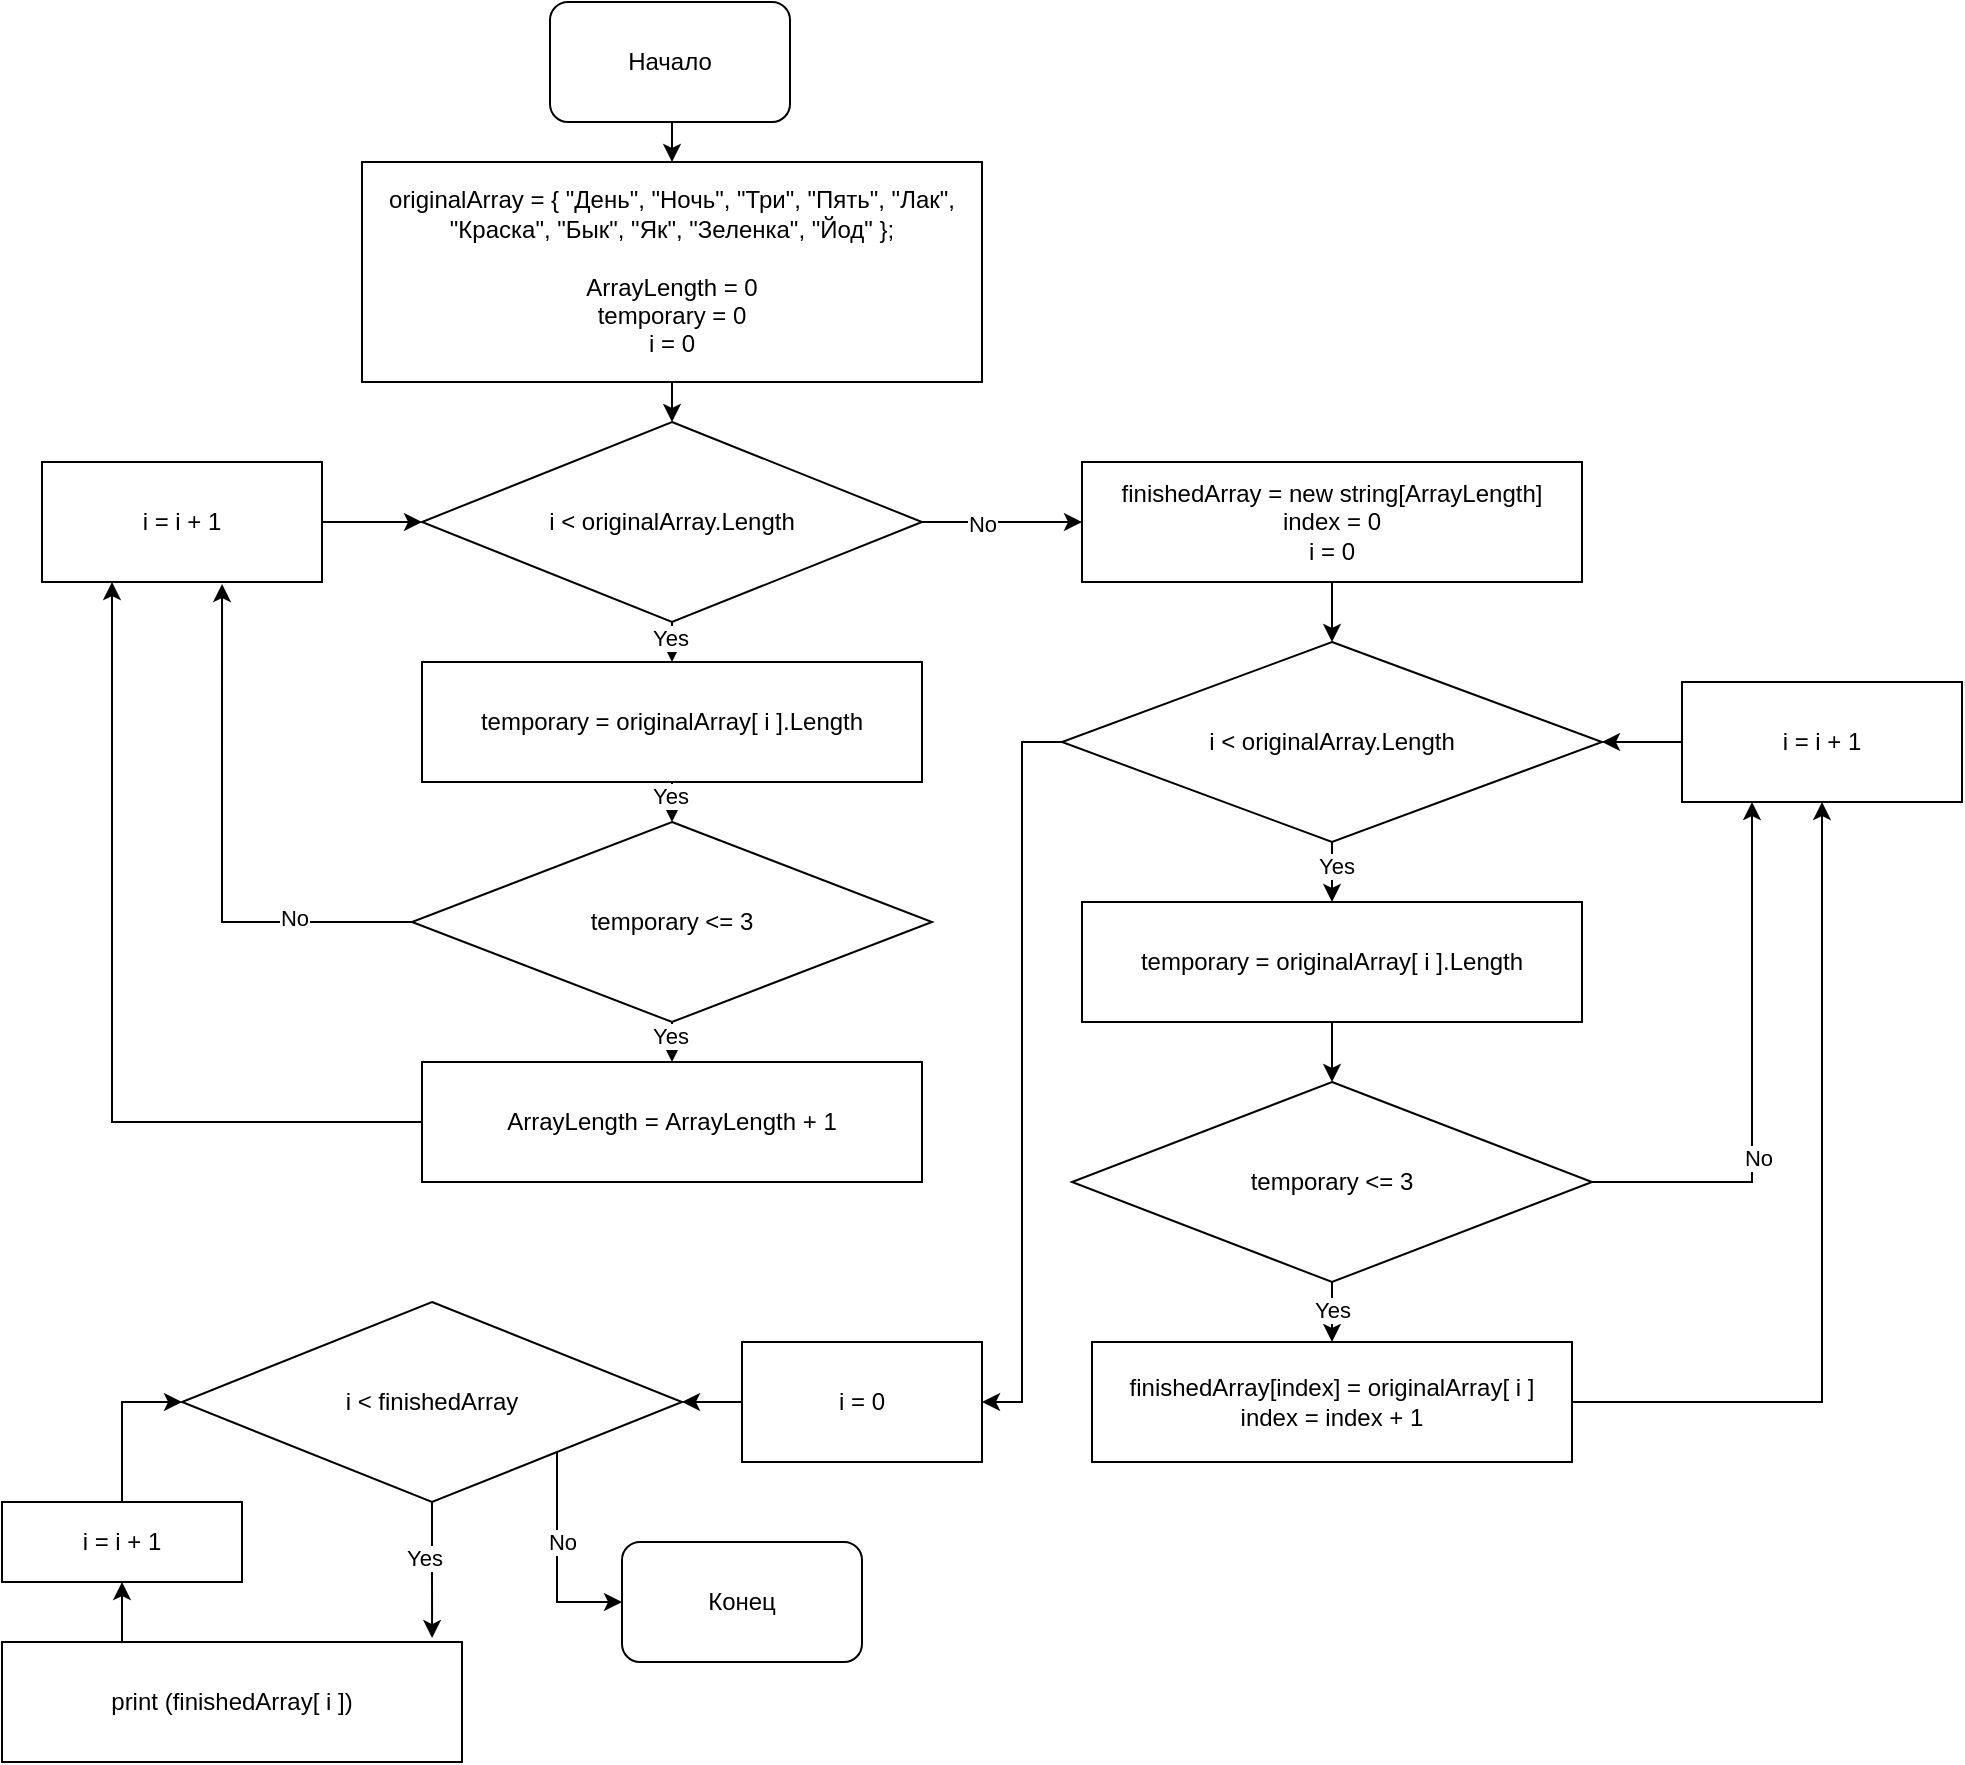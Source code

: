 <mxfile version="21.6.5" type="device">
  <diagram name="Страница 1" id="H8o3sT71bYcOFHJpAoUS">
    <mxGraphModel dx="1126" dy="719" grid="1" gridSize="10" guides="1" tooltips="1" connect="1" arrows="1" fold="1" page="1" pageScale="1" pageWidth="827" pageHeight="1169" math="0" shadow="0">
      <root>
        <mxCell id="0" />
        <mxCell id="1" parent="0" />
        <mxCell id="VbY37NII3IDqUdcZhNsP-4" style="edgeStyle=orthogonalEdgeStyle;rounded=0;orthogonalLoop=1;jettySize=auto;html=1;exitX=0.5;exitY=1;exitDx=0;exitDy=0;entryX=0.5;entryY=0;entryDx=0;entryDy=0;" parent="1" source="X1NGosuQr4oLsFRzas8Q-5" target="VbY37NII3IDqUdcZhNsP-1" edge="1">
          <mxGeometry relative="1" as="geometry" />
        </mxCell>
        <mxCell id="X1NGosuQr4oLsFRzas8Q-5" value="originalArray = { &quot;День&quot;, &quot;Ночь&quot;, &quot;Три&quot;, &quot;Пять&quot;, &quot;Лак&quot;, &quot;Краска&quot;, &quot;Бык&quot;, &quot;Як&quot;, &quot;Зеленка&quot;, &quot;Йод&quot; };&lt;br&gt;&lt;br&gt;ArrayLength = 0&lt;br&gt;temporary = 0&lt;br&gt;i = 0" style="rounded=0;whiteSpace=wrap;html=1;" parent="1" vertex="1">
          <mxGeometry x="200" y="90" width="310" height="110" as="geometry" />
        </mxCell>
        <mxCell id="5gluB8Lm6YsT1ejz7x0Q-4" style="edgeStyle=orthogonalEdgeStyle;rounded=0;orthogonalLoop=1;jettySize=auto;html=1;exitX=1;exitY=0.5;exitDx=0;exitDy=0;entryX=0;entryY=0.5;entryDx=0;entryDy=0;" parent="1" source="X1NGosuQr4oLsFRzas8Q-11" target="VbY37NII3IDqUdcZhNsP-1" edge="1">
          <mxGeometry relative="1" as="geometry" />
        </mxCell>
        <mxCell id="X1NGosuQr4oLsFRzas8Q-11" value="i = i + 1" style="rounded=0;whiteSpace=wrap;html=1;" parent="1" vertex="1">
          <mxGeometry x="40" y="240" width="140" height="60" as="geometry" />
        </mxCell>
        <mxCell id="VbY37NII3IDqUdcZhNsP-6" style="edgeStyle=orthogonalEdgeStyle;rounded=0;orthogonalLoop=1;jettySize=auto;html=1;exitX=0.5;exitY=1;exitDx=0;exitDy=0;entryX=0.5;entryY=0;entryDx=0;entryDy=0;" parent="1" source="VbY37NII3IDqUdcZhNsP-1" target="VbY37NII3IDqUdcZhNsP-8" edge="1">
          <mxGeometry relative="1" as="geometry">
            <mxPoint x="355" y="360" as="targetPoint" />
          </mxGeometry>
        </mxCell>
        <mxCell id="VbY37NII3IDqUdcZhNsP-7" value="Yes" style="edgeLabel;html=1;align=center;verticalAlign=middle;resizable=0;points=[];" parent="VbY37NII3IDqUdcZhNsP-6" vertex="1" connectable="0">
          <mxGeometry x="-0.2" y="-1" relative="1" as="geometry">
            <mxPoint as="offset" />
          </mxGeometry>
        </mxCell>
        <mxCell id="5gluB8Lm6YsT1ejz7x0Q-6" style="edgeStyle=orthogonalEdgeStyle;rounded=0;orthogonalLoop=1;jettySize=auto;html=1;exitX=1;exitY=0.5;exitDx=0;exitDy=0;entryX=0;entryY=0.5;entryDx=0;entryDy=0;" parent="1" source="VbY37NII3IDqUdcZhNsP-1" target="5gluB8Lm6YsT1ejz7x0Q-5" edge="1">
          <mxGeometry relative="1" as="geometry" />
        </mxCell>
        <mxCell id="5gluB8Lm6YsT1ejz7x0Q-7" value="No" style="edgeLabel;html=1;align=center;verticalAlign=middle;resizable=0;points=[];" parent="5gluB8Lm6YsT1ejz7x0Q-6" vertex="1" connectable="0">
          <mxGeometry x="-0.267" y="-1" relative="1" as="geometry">
            <mxPoint as="offset" />
          </mxGeometry>
        </mxCell>
        <mxCell id="VbY37NII3IDqUdcZhNsP-1" value="i &amp;lt; originalArray.Length" style="rhombus;whiteSpace=wrap;html=1;" parent="1" vertex="1">
          <mxGeometry x="230" y="220" width="250" height="100" as="geometry" />
        </mxCell>
        <mxCell id="VbY37NII3IDqUdcZhNsP-10" style="edgeStyle=orthogonalEdgeStyle;rounded=0;orthogonalLoop=1;jettySize=auto;html=1;exitX=0.5;exitY=1;exitDx=0;exitDy=0;entryX=0.5;entryY=0;entryDx=0;entryDy=0;" parent="1" source="VbY37NII3IDqUdcZhNsP-8" target="VbY37NII3IDqUdcZhNsP-9" edge="1">
          <mxGeometry relative="1" as="geometry" />
        </mxCell>
        <mxCell id="VbY37NII3IDqUdcZhNsP-11" value="Yes" style="edgeLabel;html=1;align=center;verticalAlign=middle;resizable=0;points=[];" parent="VbY37NII3IDqUdcZhNsP-10" vertex="1" connectable="0">
          <mxGeometry x="-0.3" y="-1" relative="1" as="geometry">
            <mxPoint as="offset" />
          </mxGeometry>
        </mxCell>
        <mxCell id="VbY37NII3IDqUdcZhNsP-8" value="temporary = originalArray[ i ].Length" style="rounded=0;whiteSpace=wrap;html=1;" parent="1" vertex="1">
          <mxGeometry x="230" y="340" width="250" height="60" as="geometry" />
        </mxCell>
        <mxCell id="VbY37NII3IDqUdcZhNsP-13" style="edgeStyle=orthogonalEdgeStyle;rounded=0;orthogonalLoop=1;jettySize=auto;html=1;exitX=0.5;exitY=1;exitDx=0;exitDy=0;entryX=0.5;entryY=0;entryDx=0;entryDy=0;" parent="1" source="VbY37NII3IDqUdcZhNsP-9" target="VbY37NII3IDqUdcZhNsP-12" edge="1">
          <mxGeometry relative="1" as="geometry" />
        </mxCell>
        <mxCell id="VbY37NII3IDqUdcZhNsP-14" value="Yes" style="edgeLabel;html=1;align=center;verticalAlign=middle;resizable=0;points=[];" parent="VbY37NII3IDqUdcZhNsP-13" vertex="1" connectable="0">
          <mxGeometry x="-0.314" y="-1" relative="1" as="geometry">
            <mxPoint as="offset" />
          </mxGeometry>
        </mxCell>
        <mxCell id="5gluB8Lm6YsT1ejz7x0Q-2" style="edgeStyle=orthogonalEdgeStyle;rounded=0;orthogonalLoop=1;jettySize=auto;html=1;exitX=0;exitY=0.5;exitDx=0;exitDy=0;entryX=0.643;entryY=1.017;entryDx=0;entryDy=0;entryPerimeter=0;" parent="1" source="VbY37NII3IDqUdcZhNsP-9" target="X1NGosuQr4oLsFRzas8Q-11" edge="1">
          <mxGeometry relative="1" as="geometry" />
        </mxCell>
        <mxCell id="5gluB8Lm6YsT1ejz7x0Q-3" value="No" style="edgeLabel;html=1;align=center;verticalAlign=middle;resizable=0;points=[];" parent="5gluB8Lm6YsT1ejz7x0Q-2" vertex="1" connectable="0">
          <mxGeometry x="-0.553" y="-2" relative="1" as="geometry">
            <mxPoint as="offset" />
          </mxGeometry>
        </mxCell>
        <mxCell id="VbY37NII3IDqUdcZhNsP-9" value="temporary &amp;lt;= 3" style="rhombus;whiteSpace=wrap;html=1;" parent="1" vertex="1">
          <mxGeometry x="225" y="420" width="260" height="100" as="geometry" />
        </mxCell>
        <mxCell id="5gluB8Lm6YsT1ejz7x0Q-1" style="edgeStyle=orthogonalEdgeStyle;rounded=0;orthogonalLoop=1;jettySize=auto;html=1;exitX=0;exitY=0.5;exitDx=0;exitDy=0;entryX=0.25;entryY=1;entryDx=0;entryDy=0;" parent="1" source="VbY37NII3IDqUdcZhNsP-12" target="X1NGosuQr4oLsFRzas8Q-11" edge="1">
          <mxGeometry relative="1" as="geometry" />
        </mxCell>
        <mxCell id="VbY37NII3IDqUdcZhNsP-12" value="ArrayLength =&amp;nbsp;ArrayLength + 1" style="rounded=0;whiteSpace=wrap;html=1;" parent="1" vertex="1">
          <mxGeometry x="230" y="540" width="250" height="60" as="geometry" />
        </mxCell>
        <mxCell id="5gluB8Lm6YsT1ejz7x0Q-11" style="edgeStyle=orthogonalEdgeStyle;rounded=0;orthogonalLoop=1;jettySize=auto;html=1;exitX=0.5;exitY=1;exitDx=0;exitDy=0;entryX=0.5;entryY=0;entryDx=0;entryDy=0;" parent="1" source="5gluB8Lm6YsT1ejz7x0Q-5" target="5gluB8Lm6YsT1ejz7x0Q-10" edge="1">
          <mxGeometry relative="1" as="geometry" />
        </mxCell>
        <mxCell id="5gluB8Lm6YsT1ejz7x0Q-5" value="finishedArray = new string[ArrayLength]&lt;br&gt;index = 0&lt;br&gt;i = 0" style="rounded=0;whiteSpace=wrap;html=1;" parent="1" vertex="1">
          <mxGeometry x="560" y="240" width="250" height="60" as="geometry" />
        </mxCell>
        <mxCell id="5gluB8Lm6YsT1ejz7x0Q-13" style="edgeStyle=orthogonalEdgeStyle;rounded=0;orthogonalLoop=1;jettySize=auto;html=1;exitX=0.5;exitY=1;exitDx=0;exitDy=0;entryX=0.5;entryY=0;entryDx=0;entryDy=0;" parent="1" source="5gluB8Lm6YsT1ejz7x0Q-10" target="5gluB8Lm6YsT1ejz7x0Q-12" edge="1">
          <mxGeometry relative="1" as="geometry" />
        </mxCell>
        <mxCell id="5gluB8Lm6YsT1ejz7x0Q-33" value="Yes" style="edgeLabel;html=1;align=center;verticalAlign=middle;resizable=0;points=[];" parent="5gluB8Lm6YsT1ejz7x0Q-13" vertex="1" connectable="0">
          <mxGeometry x="-0.2" y="2" relative="1" as="geometry">
            <mxPoint as="offset" />
          </mxGeometry>
        </mxCell>
        <mxCell id="5gluB8Lm6YsT1ejz7x0Q-39" style="edgeStyle=orthogonalEdgeStyle;rounded=0;orthogonalLoop=1;jettySize=auto;html=1;exitX=0;exitY=0.5;exitDx=0;exitDy=0;entryX=1;entryY=0.5;entryDx=0;entryDy=0;" parent="1" source="5gluB8Lm6YsT1ejz7x0Q-10" target="5gluB8Lm6YsT1ejz7x0Q-38" edge="1">
          <mxGeometry relative="1" as="geometry" />
        </mxCell>
        <mxCell id="5gluB8Lm6YsT1ejz7x0Q-10" value="i &amp;lt; originalArray.Length" style="rhombus;whiteSpace=wrap;html=1;" parent="1" vertex="1">
          <mxGeometry x="550" y="330" width="270" height="100" as="geometry" />
        </mxCell>
        <mxCell id="5gluB8Lm6YsT1ejz7x0Q-19" style="edgeStyle=orthogonalEdgeStyle;rounded=0;orthogonalLoop=1;jettySize=auto;html=1;exitX=0.5;exitY=1;exitDx=0;exitDy=0;entryX=0.5;entryY=0;entryDx=0;entryDy=0;" parent="1" source="5gluB8Lm6YsT1ejz7x0Q-12" target="5gluB8Lm6YsT1ejz7x0Q-17" edge="1">
          <mxGeometry relative="1" as="geometry" />
        </mxCell>
        <mxCell id="5gluB8Lm6YsT1ejz7x0Q-12" value="temporary = originalArray[ i ].Length" style="rounded=0;whiteSpace=wrap;html=1;" parent="1" vertex="1">
          <mxGeometry x="560" y="460" width="250" height="60" as="geometry" />
        </mxCell>
        <mxCell id="5gluB8Lm6YsT1ejz7x0Q-22" style="edgeStyle=orthogonalEdgeStyle;rounded=0;orthogonalLoop=1;jettySize=auto;html=1;exitX=0.5;exitY=1;exitDx=0;exitDy=0;entryX=0.5;entryY=0;entryDx=0;entryDy=0;" parent="1" source="5gluB8Lm6YsT1ejz7x0Q-17" target="5gluB8Lm6YsT1ejz7x0Q-20" edge="1">
          <mxGeometry relative="1" as="geometry" />
        </mxCell>
        <mxCell id="5gluB8Lm6YsT1ejz7x0Q-23" value="Yes" style="edgeLabel;html=1;align=center;verticalAlign=middle;resizable=0;points=[];" parent="5gluB8Lm6YsT1ejz7x0Q-22" vertex="1" connectable="0">
          <mxGeometry x="-0.067" relative="1" as="geometry">
            <mxPoint as="offset" />
          </mxGeometry>
        </mxCell>
        <mxCell id="5gluB8Lm6YsT1ejz7x0Q-29" style="edgeStyle=orthogonalEdgeStyle;rounded=0;orthogonalLoop=1;jettySize=auto;html=1;exitX=1;exitY=0.5;exitDx=0;exitDy=0;entryX=0.25;entryY=1;entryDx=0;entryDy=0;" parent="1" source="5gluB8Lm6YsT1ejz7x0Q-17" target="5gluB8Lm6YsT1ejz7x0Q-24" edge="1">
          <mxGeometry relative="1" as="geometry" />
        </mxCell>
        <mxCell id="5gluB8Lm6YsT1ejz7x0Q-31" value="No" style="edgeLabel;html=1;align=center;verticalAlign=middle;resizable=0;points=[];" parent="5gluB8Lm6YsT1ejz7x0Q-29" vertex="1" connectable="0">
          <mxGeometry x="-0.319" y="-3" relative="1" as="geometry">
            <mxPoint as="offset" />
          </mxGeometry>
        </mxCell>
        <mxCell id="5gluB8Lm6YsT1ejz7x0Q-17" value="temporary &amp;lt;= 3" style="rhombus;whiteSpace=wrap;html=1;" parent="1" vertex="1">
          <mxGeometry x="555" y="550" width="260" height="100" as="geometry" />
        </mxCell>
        <mxCell id="5gluB8Lm6YsT1ejz7x0Q-32" style="edgeStyle=orthogonalEdgeStyle;rounded=0;orthogonalLoop=1;jettySize=auto;html=1;exitX=1;exitY=0.5;exitDx=0;exitDy=0;entryX=0.5;entryY=1;entryDx=0;entryDy=0;" parent="1" source="5gluB8Lm6YsT1ejz7x0Q-20" target="5gluB8Lm6YsT1ejz7x0Q-24" edge="1">
          <mxGeometry relative="1" as="geometry">
            <Array as="points">
              <mxPoint x="930" y="710" />
            </Array>
          </mxGeometry>
        </mxCell>
        <mxCell id="5gluB8Lm6YsT1ejz7x0Q-20" value="&lt;div&gt;finishedArray[index] = originalArray[ i ]&lt;/div&gt;&lt;div&gt;&lt;span style=&quot;background-color: initial;&quot;&gt;index = index + 1&lt;/span&gt;&lt;/div&gt;" style="rounded=0;whiteSpace=wrap;html=1;" parent="1" vertex="1">
          <mxGeometry x="565" y="680" width="240" height="60" as="geometry" />
        </mxCell>
        <mxCell id="5gluB8Lm6YsT1ejz7x0Q-28" style="edgeStyle=orthogonalEdgeStyle;rounded=0;orthogonalLoop=1;jettySize=auto;html=1;exitX=0;exitY=0.5;exitDx=0;exitDy=0;entryX=1;entryY=0.5;entryDx=0;entryDy=0;" parent="1" source="5gluB8Lm6YsT1ejz7x0Q-24" target="5gluB8Lm6YsT1ejz7x0Q-10" edge="1">
          <mxGeometry relative="1" as="geometry" />
        </mxCell>
        <mxCell id="5gluB8Lm6YsT1ejz7x0Q-24" value="i = i + 1" style="rounded=0;whiteSpace=wrap;html=1;" parent="1" vertex="1">
          <mxGeometry x="860" y="350" width="140" height="60" as="geometry" />
        </mxCell>
        <mxCell id="5gluB8Lm6YsT1ejz7x0Q-41" style="edgeStyle=orthogonalEdgeStyle;rounded=0;orthogonalLoop=1;jettySize=auto;html=1;exitX=0;exitY=0.5;exitDx=0;exitDy=0;entryX=1;entryY=0.5;entryDx=0;entryDy=0;" parent="1" source="5gluB8Lm6YsT1ejz7x0Q-38" target="5gluB8Lm6YsT1ejz7x0Q-40" edge="1">
          <mxGeometry relative="1" as="geometry" />
        </mxCell>
        <mxCell id="5gluB8Lm6YsT1ejz7x0Q-38" value="i = 0" style="rounded=0;whiteSpace=wrap;html=1;" parent="1" vertex="1">
          <mxGeometry x="390" y="680" width="120" height="60" as="geometry" />
        </mxCell>
        <mxCell id="5gluB8Lm6YsT1ejz7x0Q-47" style="edgeStyle=orthogonalEdgeStyle;rounded=0;orthogonalLoop=1;jettySize=auto;html=1;exitX=0.5;exitY=1;exitDx=0;exitDy=0;entryX=0.935;entryY=-0.033;entryDx=0;entryDy=0;entryPerimeter=0;" parent="1" source="5gluB8Lm6YsT1ejz7x0Q-40" target="5gluB8Lm6YsT1ejz7x0Q-42" edge="1">
          <mxGeometry relative="1" as="geometry" />
        </mxCell>
        <mxCell id="5gluB8Lm6YsT1ejz7x0Q-48" value="Yes" style="edgeLabel;html=1;align=center;verticalAlign=middle;resizable=0;points=[];" parent="5gluB8Lm6YsT1ejz7x0Q-47" vertex="1" connectable="0">
          <mxGeometry x="-0.207" y="-4" relative="1" as="geometry">
            <mxPoint y="1" as="offset" />
          </mxGeometry>
        </mxCell>
        <mxCell id="5gluB8Lm6YsT1ejz7x0Q-57" style="edgeStyle=orthogonalEdgeStyle;rounded=0;orthogonalLoop=1;jettySize=auto;html=1;exitX=1;exitY=1;exitDx=0;exitDy=0;entryX=0;entryY=0.5;entryDx=0;entryDy=0;" parent="1" source="5gluB8Lm6YsT1ejz7x0Q-40" target="5gluB8Lm6YsT1ejz7x0Q-56" edge="1">
          <mxGeometry relative="1" as="geometry" />
        </mxCell>
        <mxCell id="5gluB8Lm6YsT1ejz7x0Q-58" value="No" style="edgeLabel;html=1;align=center;verticalAlign=middle;resizable=0;points=[];" parent="5gluB8Lm6YsT1ejz7x0Q-57" vertex="1" connectable="0">
          <mxGeometry x="-0.163" y="2" relative="1" as="geometry">
            <mxPoint as="offset" />
          </mxGeometry>
        </mxCell>
        <mxCell id="5gluB8Lm6YsT1ejz7x0Q-40" value="i &amp;lt; finishedArray" style="rhombus;whiteSpace=wrap;html=1;" parent="1" vertex="1">
          <mxGeometry x="110" y="660" width="250" height="100" as="geometry" />
        </mxCell>
        <mxCell id="5gluB8Lm6YsT1ejz7x0Q-50" style="edgeStyle=orthogonalEdgeStyle;rounded=0;orthogonalLoop=1;jettySize=auto;html=1;exitX=0.25;exitY=0;exitDx=0;exitDy=0;entryX=0.5;entryY=1;entryDx=0;entryDy=0;" parent="1" source="5gluB8Lm6YsT1ejz7x0Q-42" target="5gluB8Lm6YsT1ejz7x0Q-49" edge="1">
          <mxGeometry relative="1" as="geometry" />
        </mxCell>
        <mxCell id="5gluB8Lm6YsT1ejz7x0Q-42" value="print (finishedArray[ i ])" style="rounded=0;whiteSpace=wrap;html=1;" parent="1" vertex="1">
          <mxGeometry x="20" y="830" width="230" height="60" as="geometry" />
        </mxCell>
        <mxCell id="5gluB8Lm6YsT1ejz7x0Q-51" style="edgeStyle=orthogonalEdgeStyle;rounded=0;orthogonalLoop=1;jettySize=auto;html=1;exitX=0.5;exitY=0;exitDx=0;exitDy=0;entryX=0;entryY=0.5;entryDx=0;entryDy=0;" parent="1" source="5gluB8Lm6YsT1ejz7x0Q-49" target="5gluB8Lm6YsT1ejz7x0Q-40" edge="1">
          <mxGeometry relative="1" as="geometry" />
        </mxCell>
        <mxCell id="5gluB8Lm6YsT1ejz7x0Q-49" value="i = i + 1" style="rounded=0;whiteSpace=wrap;html=1;" parent="1" vertex="1">
          <mxGeometry x="20" y="760" width="120" height="40" as="geometry" />
        </mxCell>
        <mxCell id="5gluB8Lm6YsT1ejz7x0Q-55" style="edgeStyle=orthogonalEdgeStyle;rounded=0;orthogonalLoop=1;jettySize=auto;html=1;exitX=0.5;exitY=1;exitDx=0;exitDy=0;entryX=0.5;entryY=0;entryDx=0;entryDy=0;" parent="1" source="5gluB8Lm6YsT1ejz7x0Q-54" target="X1NGosuQr4oLsFRzas8Q-5" edge="1">
          <mxGeometry relative="1" as="geometry" />
        </mxCell>
        <mxCell id="5gluB8Lm6YsT1ejz7x0Q-54" value="Начало" style="rounded=1;whiteSpace=wrap;html=1;" parent="1" vertex="1">
          <mxGeometry x="294" y="10" width="120" height="60" as="geometry" />
        </mxCell>
        <mxCell id="5gluB8Lm6YsT1ejz7x0Q-56" value="Конец" style="rounded=1;whiteSpace=wrap;html=1;" parent="1" vertex="1">
          <mxGeometry x="330" y="780" width="120" height="60" as="geometry" />
        </mxCell>
      </root>
    </mxGraphModel>
  </diagram>
</mxfile>
